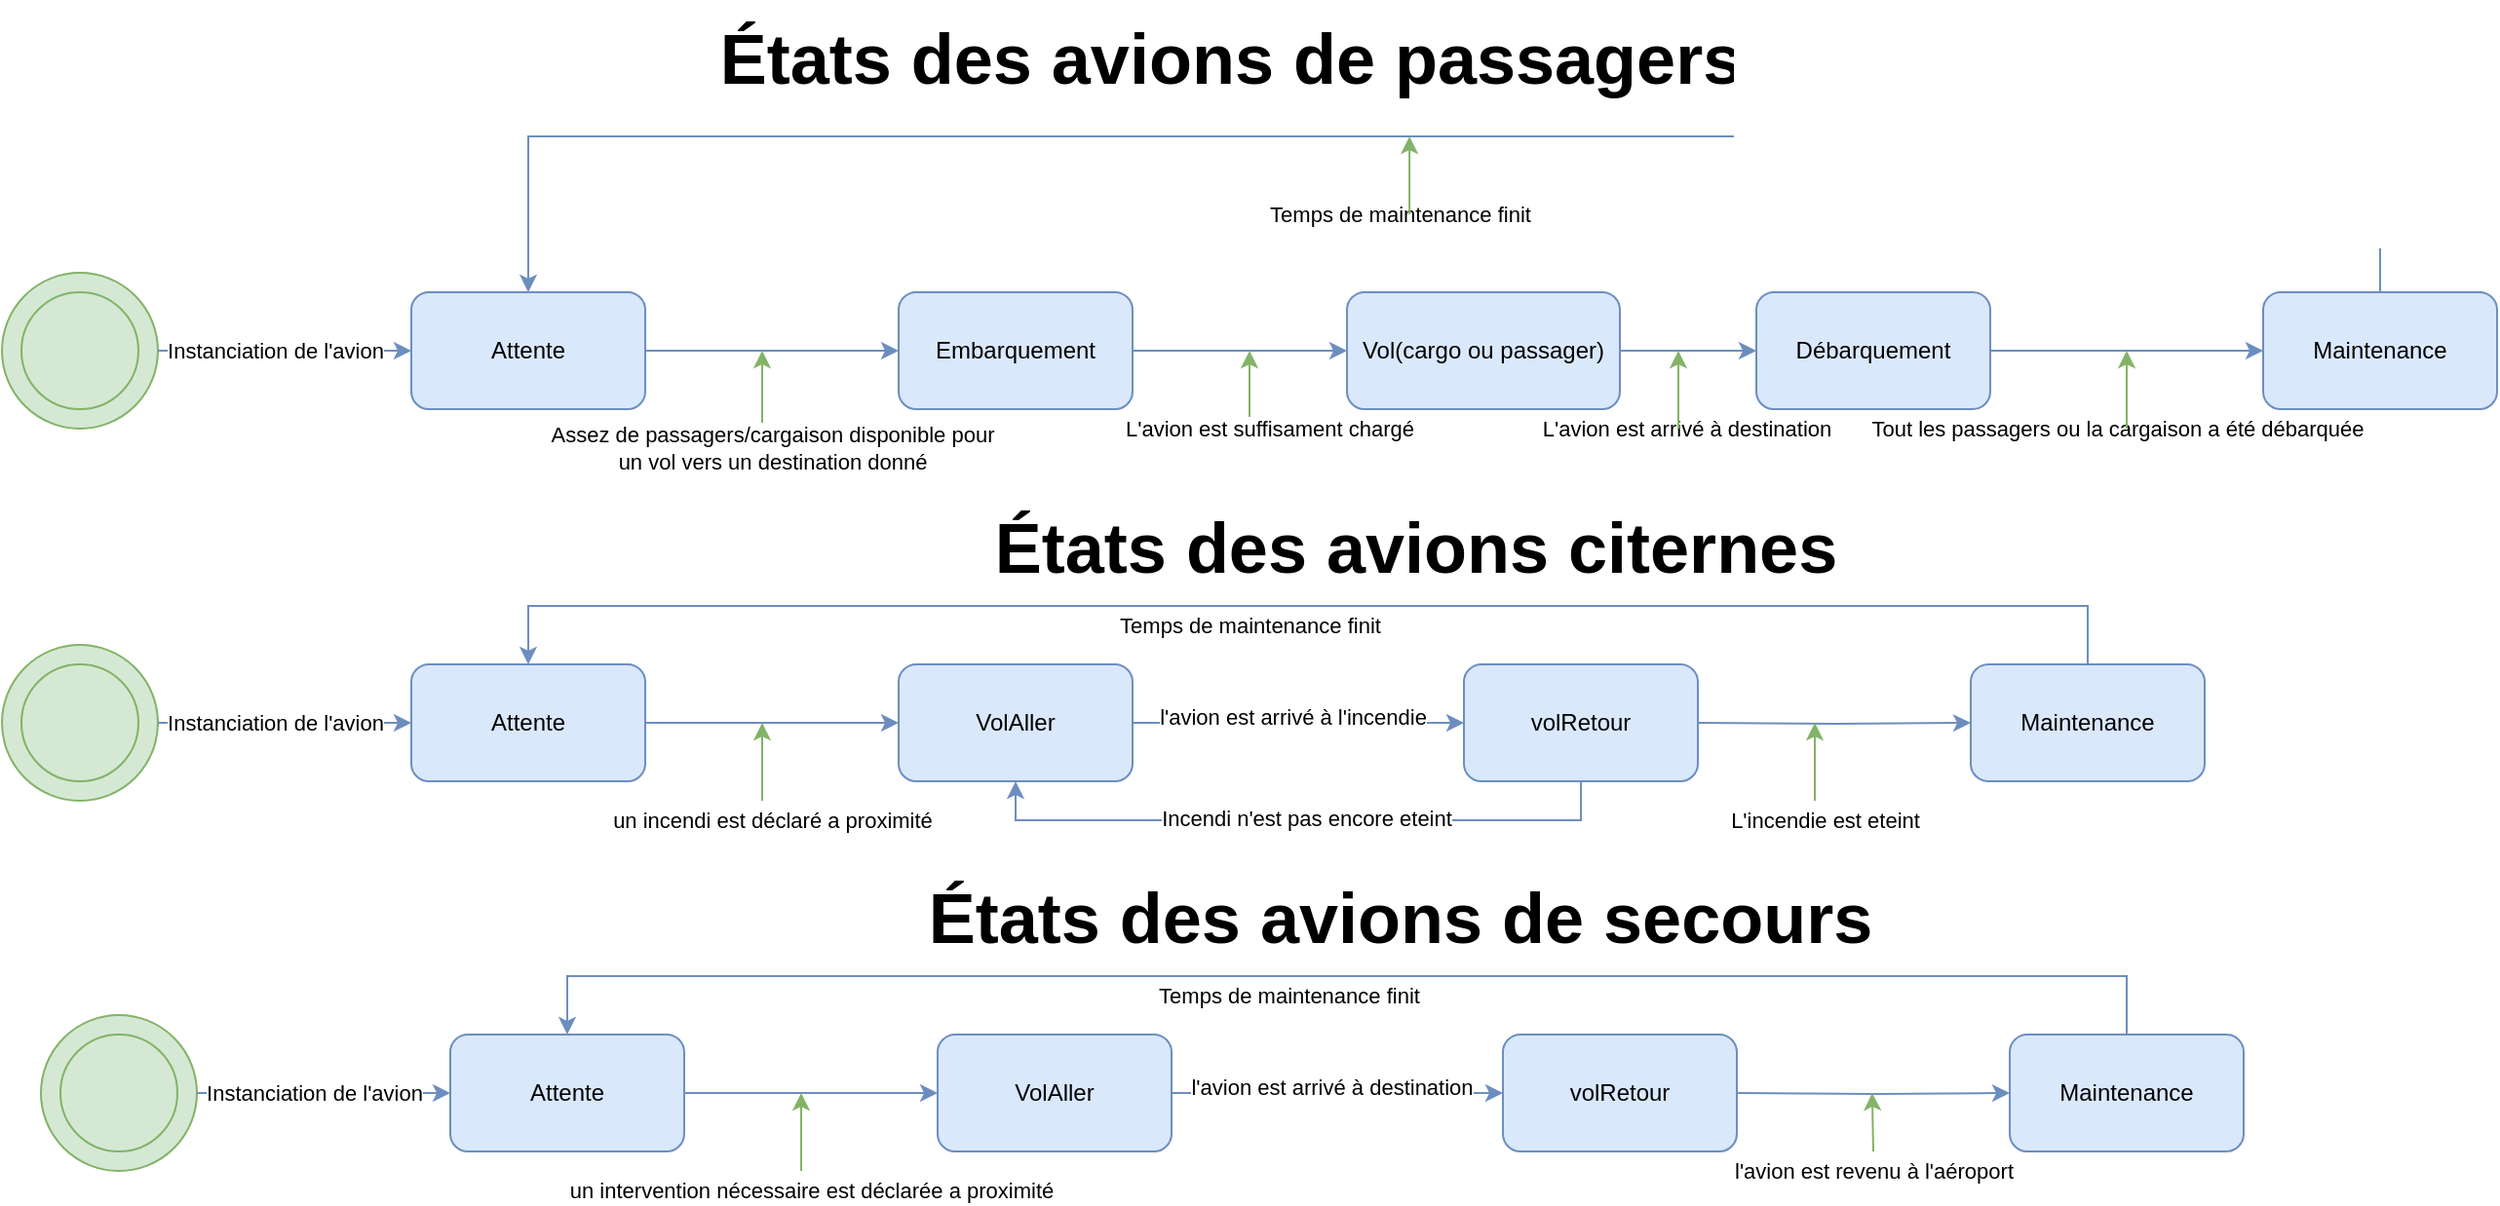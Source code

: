 <mxfile version="26.3.0">
  <diagram name="Page-1" id="kgnmkztadasvNqB1lCAR">
    <mxGraphModel dx="1607" dy="928" grid="1" gridSize="10" guides="1" tooltips="1" connect="1" arrows="1" fold="1" page="1" pageScale="1" pageWidth="850" pageHeight="1100" math="0" shadow="0">
      <root>
        <mxCell id="0" />
        <mxCell id="1" parent="0" />
        <mxCell id="qm3uMAphaem3InAArTcg-3" value="" style="group" vertex="1" connectable="0" parent="1">
          <mxGeometry x="30" y="349" width="80" height="80" as="geometry" />
        </mxCell>
        <mxCell id="qm3uMAphaem3InAArTcg-1" value="" style="ellipse;whiteSpace=wrap;html=1;aspect=fixed;fillColor=#d5e8d4;strokeColor=#82b366;" vertex="1" parent="qm3uMAphaem3InAArTcg-3">
          <mxGeometry width="80" height="80" as="geometry" />
        </mxCell>
        <mxCell id="qm3uMAphaem3InAArTcg-2" value="" style="ellipse;whiteSpace=wrap;html=1;aspect=fixed;fillColor=#d5e8d4;strokeColor=#82b366;" vertex="1" parent="qm3uMAphaem3InAArTcg-3">
          <mxGeometry x="10" y="10" width="60" height="60" as="geometry" />
        </mxCell>
        <mxCell id="qm3uMAphaem3InAArTcg-10" style="edgeStyle=orthogonalEdgeStyle;rounded=0;orthogonalLoop=1;jettySize=auto;html=1;exitX=1;exitY=0.5;exitDx=0;exitDy=0;fillColor=#dae8fc;strokeColor=#6c8ebf;" edge="1" parent="1" source="qm3uMAphaem3InAArTcg-4" target="qm3uMAphaem3InAArTcg-5">
          <mxGeometry relative="1" as="geometry" />
        </mxCell>
        <mxCell id="qm3uMAphaem3InAArTcg-4" value="Attente" style="rounded=1;whiteSpace=wrap;html=1;fillColor=#dae8fc;strokeColor=#6c8ebf;" vertex="1" parent="1">
          <mxGeometry x="240" y="359" width="120" height="60" as="geometry" />
        </mxCell>
        <mxCell id="qm3uMAphaem3InAArTcg-11" style="edgeStyle=orthogonalEdgeStyle;rounded=0;orthogonalLoop=1;jettySize=auto;html=1;exitX=1;exitY=0.5;exitDx=0;exitDy=0;fillColor=#dae8fc;strokeColor=#6c8ebf;" edge="1" parent="1" source="qm3uMAphaem3InAArTcg-5" target="qm3uMAphaem3InAArTcg-6">
          <mxGeometry relative="1" as="geometry" />
        </mxCell>
        <mxCell id="qm3uMAphaem3InAArTcg-5" value="Embarquement" style="rounded=1;whiteSpace=wrap;html=1;fillColor=#dae8fc;strokeColor=#6c8ebf;" vertex="1" parent="1">
          <mxGeometry x="490" y="359" width="120" height="60" as="geometry" />
        </mxCell>
        <mxCell id="qm3uMAphaem3InAArTcg-12" style="edgeStyle=orthogonalEdgeStyle;rounded=0;orthogonalLoop=1;jettySize=auto;html=1;exitX=1;exitY=0.5;exitDx=0;exitDy=0;entryX=0;entryY=0.5;entryDx=0;entryDy=0;fillColor=#dae8fc;strokeColor=#6c8ebf;" edge="1" parent="1" source="qm3uMAphaem3InAArTcg-6" target="qm3uMAphaem3InAArTcg-7">
          <mxGeometry relative="1" as="geometry" />
        </mxCell>
        <mxCell id="qm3uMAphaem3InAArTcg-17" value="L&#39;avion est arrivé à destination" style="edgeLabel;html=1;align=center;verticalAlign=middle;resizable=0;points=[];" vertex="1" connectable="0" parent="qm3uMAphaem3InAArTcg-12">
          <mxGeometry x="-0.044" y="-3" relative="1" as="geometry">
            <mxPoint y="37" as="offset" />
          </mxGeometry>
        </mxCell>
        <mxCell id="qm3uMAphaem3InAArTcg-6" value="Vol(cargo ou passager)" style="rounded=1;whiteSpace=wrap;html=1;fillColor=#dae8fc;strokeColor=#6c8ebf;" vertex="1" parent="1">
          <mxGeometry x="720" y="359" width="140" height="60" as="geometry" />
        </mxCell>
        <mxCell id="qm3uMAphaem3InAArTcg-13" style="edgeStyle=orthogonalEdgeStyle;rounded=0;orthogonalLoop=1;jettySize=auto;html=1;exitX=1;exitY=0.5;exitDx=0;exitDy=0;entryX=0;entryY=0.5;entryDx=0;entryDy=0;fillColor=#dae8fc;strokeColor=#6c8ebf;" edge="1" parent="1" source="qm3uMAphaem3InAArTcg-7" target="qm3uMAphaem3InAArTcg-8">
          <mxGeometry relative="1" as="geometry" />
        </mxCell>
        <mxCell id="qm3uMAphaem3InAArTcg-16" value="Tout les passagers ou la cargaison a été débarquée" style="edgeLabel;html=1;align=center;verticalAlign=middle;resizable=0;points=[];" vertex="1" connectable="0" parent="qm3uMAphaem3InAArTcg-13">
          <mxGeometry x="-0.082" y="1" relative="1" as="geometry">
            <mxPoint y="41" as="offset" />
          </mxGeometry>
        </mxCell>
        <mxCell id="qm3uMAphaem3InAArTcg-7" value="Débarquement" style="rounded=1;whiteSpace=wrap;html=1;fillColor=#dae8fc;strokeColor=#6c8ebf;" vertex="1" parent="1">
          <mxGeometry x="930" y="359" width="120" height="60" as="geometry" />
        </mxCell>
        <mxCell id="qm3uMAphaem3InAArTcg-14" style="edgeStyle=orthogonalEdgeStyle;rounded=0;orthogonalLoop=1;jettySize=auto;html=1;exitX=0.5;exitY=0;exitDx=0;exitDy=0;entryX=0.5;entryY=0;entryDx=0;entryDy=0;fillColor=#dae8fc;strokeColor=#6c8ebf;" edge="1" parent="1" source="qm3uMAphaem3InAArTcg-8" target="qm3uMAphaem3InAArTcg-4">
          <mxGeometry relative="1" as="geometry">
            <Array as="points">
              <mxPoint x="1250" y="279" />
              <mxPoint x="300" y="279" />
            </Array>
          </mxGeometry>
        </mxCell>
        <mxCell id="qm3uMAphaem3InAArTcg-8" value="Maintenance" style="rounded=1;whiteSpace=wrap;html=1;fillColor=#dae8fc;strokeColor=#6c8ebf;" vertex="1" parent="1">
          <mxGeometry x="1190" y="359" width="120" height="60" as="geometry" />
        </mxCell>
        <mxCell id="qm3uMAphaem3InAArTcg-9" style="edgeStyle=orthogonalEdgeStyle;rounded=0;orthogonalLoop=1;jettySize=auto;html=1;exitX=1;exitY=0.5;exitDx=0;exitDy=0;fillColor=#dae8fc;strokeColor=#6c8ebf;" edge="1" parent="1" source="qm3uMAphaem3InAArTcg-1" target="qm3uMAphaem3InAArTcg-4">
          <mxGeometry relative="1" as="geometry" />
        </mxCell>
        <mxCell id="qm3uMAphaem3InAArTcg-15" value="Instanciation de l&#39;avion" style="edgeLabel;html=1;align=center;verticalAlign=middle;resizable=0;points=[];" vertex="1" connectable="0" parent="qm3uMAphaem3InAArTcg-9">
          <mxGeometry x="0.017" relative="1" as="geometry">
            <mxPoint x="-6" as="offset" />
          </mxGeometry>
        </mxCell>
        <mxCell id="qm3uMAphaem3InAArTcg-18" value="" style="endArrow=classic;html=1;rounded=0;fillColor=#d5e8d4;strokeColor=#82b366;" edge="1" parent="1">
          <mxGeometry width="50" height="50" relative="1" as="geometry">
            <mxPoint x="1120" y="429" as="sourcePoint" />
            <mxPoint x="1120" y="389" as="targetPoint" />
          </mxGeometry>
        </mxCell>
        <mxCell id="qm3uMAphaem3InAArTcg-19" value="" style="endArrow=classic;html=1;rounded=0;fillColor=#d5e8d4;strokeColor=#82b366;" edge="1" parent="1">
          <mxGeometry width="50" height="50" relative="1" as="geometry">
            <mxPoint x="890" y="429" as="sourcePoint" />
            <mxPoint x="890" y="389" as="targetPoint" />
          </mxGeometry>
        </mxCell>
        <mxCell id="qm3uMAphaem3InAArTcg-20" value="" style="endArrow=classic;html=1;rounded=0;fillColor=#d5e8d4;strokeColor=#82b366;" edge="1" parent="1">
          <mxGeometry width="50" height="50" relative="1" as="geometry">
            <mxPoint x="670" y="429" as="sourcePoint" />
            <mxPoint x="670" y="389" as="targetPoint" />
          </mxGeometry>
        </mxCell>
        <mxCell id="qm3uMAphaem3InAArTcg-21" value="L&#39;avion est suffisament chargé" style="edgeLabel;html=1;align=center;verticalAlign=middle;resizable=0;points=[];" vertex="1" connectable="0" parent="1">
          <mxGeometry x="680.003" y="429" as="geometry" />
        </mxCell>
        <mxCell id="qm3uMAphaem3InAArTcg-22" value="États des avions de passagers/cargaison" style="text;html=1;align=center;verticalAlign=middle;resizable=0;points=[];autosize=1;strokeColor=none;fillColor=none;fontSize=36;fontStyle=1" vertex="1" parent="1">
          <mxGeometry x="410" y="209" width="680" height="60" as="geometry" />
        </mxCell>
        <mxCell id="qm3uMAphaem3InAArTcg-23" value="Temps de maintenance finit" style="edgeLabel;html=1;align=center;verticalAlign=middle;resizable=0;points=[];" vertex="1" connectable="0" parent="1">
          <mxGeometry x="746.766" y="319" as="geometry" />
        </mxCell>
        <mxCell id="qm3uMAphaem3InAArTcg-24" value="" style="endArrow=classic;html=1;rounded=0;fillColor=#d5e8d4;strokeColor=#82b366;" edge="1" parent="1">
          <mxGeometry width="50" height="50" relative="1" as="geometry">
            <mxPoint x="752.06" y="319" as="sourcePoint" />
            <mxPoint x="752.06" y="279" as="targetPoint" />
          </mxGeometry>
        </mxCell>
        <mxCell id="qm3uMAphaem3InAArTcg-25" value="" style="endArrow=classic;html=1;rounded=0;fillColor=#d5e8d4;strokeColor=#82b366;" edge="1" parent="1">
          <mxGeometry width="50" height="50" relative="1" as="geometry">
            <mxPoint x="420" y="429" as="sourcePoint" />
            <mxPoint x="420" y="389" as="targetPoint" />
          </mxGeometry>
        </mxCell>
        <mxCell id="qm3uMAphaem3InAArTcg-26" value="Assez de passagers/cargaison disponible pour&lt;div&gt;un vol vers un destination donné&lt;/div&gt;" style="edgeLabel;html=1;align=center;verticalAlign=middle;resizable=0;points=[];" vertex="1" connectable="0" parent="1">
          <mxGeometry x="425.003" y="439" as="geometry" />
        </mxCell>
        <mxCell id="qm3uMAphaem3InAArTcg-27" value="États des avions citernes" style="text;html=1;align=center;verticalAlign=middle;resizable=0;points=[];autosize=1;strokeColor=none;fillColor=none;fontSize=36;fontStyle=1" vertex="1" parent="1">
          <mxGeometry x="545" y="460" width="420" height="60" as="geometry" />
        </mxCell>
        <mxCell id="qm3uMAphaem3InAArTcg-28" value="" style="group" vertex="1" connectable="0" parent="1">
          <mxGeometry x="30" y="540" width="80" height="80" as="geometry" />
        </mxCell>
        <mxCell id="qm3uMAphaem3InAArTcg-29" value="" style="ellipse;whiteSpace=wrap;html=1;aspect=fixed;fillColor=#d5e8d4;strokeColor=#82b366;" vertex="1" parent="qm3uMAphaem3InAArTcg-28">
          <mxGeometry width="80" height="80" as="geometry" />
        </mxCell>
        <mxCell id="qm3uMAphaem3InAArTcg-30" value="" style="ellipse;whiteSpace=wrap;html=1;aspect=fixed;fillColor=#d5e8d4;strokeColor=#82b366;" vertex="1" parent="qm3uMAphaem3InAArTcg-28">
          <mxGeometry x="10" y="10" width="60" height="60" as="geometry" />
        </mxCell>
        <mxCell id="qm3uMAphaem3InAArTcg-31" value="Attente" style="rounded=1;whiteSpace=wrap;html=1;fillColor=#dae8fc;strokeColor=#6c8ebf;" vertex="1" parent="1">
          <mxGeometry x="240" y="550" width="120" height="60" as="geometry" />
        </mxCell>
        <mxCell id="qm3uMAphaem3InAArTcg-33" style="edgeStyle=orthogonalEdgeStyle;rounded=0;orthogonalLoop=1;jettySize=auto;html=1;exitX=1;exitY=0.5;exitDx=0;exitDy=0;fillColor=#dae8fc;strokeColor=#6c8ebf;entryX=0;entryY=0.5;entryDx=0;entryDy=0;" edge="1" parent="1" source="qm3uMAphaem3InAArTcg-29" target="qm3uMAphaem3InAArTcg-31">
          <mxGeometry relative="1" as="geometry">
            <mxPoint x="120" y="350" as="sourcePoint" />
            <mxPoint x="250" y="350" as="targetPoint" />
          </mxGeometry>
        </mxCell>
        <mxCell id="qm3uMAphaem3InAArTcg-34" value="Instanciation de l&#39;avion" style="edgeLabel;html=1;align=center;verticalAlign=middle;resizable=0;points=[];" vertex="1" connectable="0" parent="qm3uMAphaem3InAArTcg-33">
          <mxGeometry x="0.017" relative="1" as="geometry">
            <mxPoint x="-6" as="offset" />
          </mxGeometry>
        </mxCell>
        <mxCell id="qm3uMAphaem3InAArTcg-40" style="edgeStyle=orthogonalEdgeStyle;rounded=0;orthogonalLoop=1;jettySize=auto;html=1;exitX=1;exitY=0.5;exitDx=0;exitDy=0;entryX=0;entryY=0.5;entryDx=0;entryDy=0;fillColor=#dae8fc;strokeColor=#6c8ebf;" edge="1" parent="1" source="qm3uMAphaem3InAArTcg-35" target="qm3uMAphaem3InAArTcg-36">
          <mxGeometry relative="1" as="geometry" />
        </mxCell>
        <mxCell id="qm3uMAphaem3InAArTcg-43" value="l&#39;avion est arrivé à l&#39;incendie" style="edgeLabel;html=1;align=center;verticalAlign=middle;resizable=0;points=[];" vertex="1" connectable="0" parent="qm3uMAphaem3InAArTcg-40">
          <mxGeometry x="-0.035" y="3" relative="1" as="geometry">
            <mxPoint as="offset" />
          </mxGeometry>
        </mxCell>
        <mxCell id="qm3uMAphaem3InAArTcg-35" value="VolAller" style="rounded=1;whiteSpace=wrap;html=1;fillColor=#dae8fc;strokeColor=#6c8ebf;" vertex="1" parent="1">
          <mxGeometry x="490" y="550" width="120" height="60" as="geometry" />
        </mxCell>
        <mxCell id="qm3uMAphaem3InAArTcg-36" value="volRetour" style="rounded=1;whiteSpace=wrap;html=1;fillColor=#dae8fc;strokeColor=#6c8ebf;" vertex="1" parent="1">
          <mxGeometry x="780" y="550" width="120" height="60" as="geometry" />
        </mxCell>
        <mxCell id="qm3uMAphaem3InAArTcg-37" style="edgeStyle=orthogonalEdgeStyle;rounded=0;orthogonalLoop=1;jettySize=auto;html=1;exitX=1;exitY=0.5;exitDx=0;exitDy=0;fillColor=#dae8fc;strokeColor=#6c8ebf;" edge="1" parent="1">
          <mxGeometry relative="1" as="geometry">
            <mxPoint x="360" y="580" as="sourcePoint" />
            <mxPoint x="490" y="580" as="targetPoint" />
          </mxGeometry>
        </mxCell>
        <mxCell id="qm3uMAphaem3InAArTcg-38" value="" style="endArrow=classic;html=1;rounded=0;fillColor=#d5e8d4;strokeColor=#82b366;" edge="1" parent="1">
          <mxGeometry width="50" height="50" relative="1" as="geometry">
            <mxPoint x="420" y="620" as="sourcePoint" />
            <mxPoint x="420" y="580" as="targetPoint" />
          </mxGeometry>
        </mxCell>
        <mxCell id="qm3uMAphaem3InAArTcg-39" value="un incendi est déclaré a proximité" style="edgeLabel;html=1;align=center;verticalAlign=middle;resizable=0;points=[];" vertex="1" connectable="0" parent="1">
          <mxGeometry x="425.003" y="630" as="geometry" />
        </mxCell>
        <mxCell id="qm3uMAphaem3InAArTcg-41" style="edgeStyle=orthogonalEdgeStyle;rounded=0;orthogonalLoop=1;jettySize=auto;html=1;exitX=0.5;exitY=1;exitDx=0;exitDy=0;entryX=0.5;entryY=1;entryDx=0;entryDy=0;fillColor=#dae8fc;strokeColor=#6c8ebf;" edge="1" parent="1" source="qm3uMAphaem3InAArTcg-36" target="qm3uMAphaem3InAArTcg-35">
          <mxGeometry relative="1" as="geometry">
            <mxPoint x="630" y="660" as="sourcePoint" />
            <mxPoint x="740" y="660" as="targetPoint" />
          </mxGeometry>
        </mxCell>
        <mxCell id="qm3uMAphaem3InAArTcg-42" value="Incendi n&#39;est pas encore eteint" style="edgeLabel;html=1;align=center;verticalAlign=middle;resizable=0;points=[];" vertex="1" connectable="0" parent="qm3uMAphaem3InAArTcg-41">
          <mxGeometry x="-0.022" y="-1" relative="1" as="geometry">
            <mxPoint as="offset" />
          </mxGeometry>
        </mxCell>
        <mxCell id="qm3uMAphaem3InAArTcg-44" value="Maintenance" style="rounded=1;whiteSpace=wrap;html=1;fillColor=#dae8fc;strokeColor=#6c8ebf;" vertex="1" parent="1">
          <mxGeometry x="1040" y="550" width="120" height="60" as="geometry" />
        </mxCell>
        <mxCell id="qm3uMAphaem3InAArTcg-48" style="edgeStyle=orthogonalEdgeStyle;rounded=0;orthogonalLoop=1;jettySize=auto;html=1;exitX=1;exitY=0.5;exitDx=0;exitDy=0;fillColor=#dae8fc;strokeColor=#6c8ebf;entryX=0;entryY=0.5;entryDx=0;entryDy=0;" edge="1" parent="1" target="qm3uMAphaem3InAArTcg-44">
          <mxGeometry relative="1" as="geometry">
            <mxPoint x="900" y="580" as="sourcePoint" />
            <mxPoint x="1030" y="580" as="targetPoint" />
          </mxGeometry>
        </mxCell>
        <mxCell id="qm3uMAphaem3InAArTcg-49" value="" style="endArrow=classic;html=1;rounded=0;fillColor=#d5e8d4;strokeColor=#82b366;" edge="1" parent="1">
          <mxGeometry width="50" height="50" relative="1" as="geometry">
            <mxPoint x="960" y="620" as="sourcePoint" />
            <mxPoint x="960" y="580" as="targetPoint" />
          </mxGeometry>
        </mxCell>
        <mxCell id="qm3uMAphaem3InAArTcg-50" value="L&#39;incendie est eteint" style="edgeLabel;html=1;align=center;verticalAlign=middle;resizable=0;points=[];" vertex="1" connectable="0" parent="1">
          <mxGeometry x="965.003" y="630" as="geometry" />
        </mxCell>
        <mxCell id="qm3uMAphaem3InAArTcg-51" style="edgeStyle=orthogonalEdgeStyle;rounded=0;orthogonalLoop=1;jettySize=auto;html=1;exitX=0.5;exitY=0;exitDx=0;exitDy=0;entryX=0.5;entryY=0;entryDx=0;entryDy=0;fillColor=#dae8fc;strokeColor=#6c8ebf;" edge="1" parent="1" source="qm3uMAphaem3InAArTcg-44" target="qm3uMAphaem3InAArTcg-31">
          <mxGeometry relative="1" as="geometry">
            <mxPoint x="1260" y="320" as="sourcePoint" />
            <mxPoint x="310" y="320" as="targetPoint" />
            <Array as="points">
              <mxPoint x="1100" y="520" />
              <mxPoint x="300" y="520" />
            </Array>
          </mxGeometry>
        </mxCell>
        <mxCell id="qm3uMAphaem3InAArTcg-52" value="Temps de maintenance finit" style="edgeLabel;html=1;align=center;verticalAlign=middle;resizable=0;points=[];" vertex="1" connectable="0" parent="1">
          <mxGeometry x="669.996" y="530" as="geometry" />
        </mxCell>
        <mxCell id="qm3uMAphaem3InAArTcg-53" value="États des avions de secours" style="text;html=1;align=center;verticalAlign=middle;resizable=0;points=[];autosize=1;strokeColor=none;fillColor=none;fontSize=36;fontStyle=1" vertex="1" parent="1">
          <mxGeometry x="511.77" y="650" width="470" height="60" as="geometry" />
        </mxCell>
        <mxCell id="qm3uMAphaem3InAArTcg-75" value="" style="group" vertex="1" connectable="0" parent="1">
          <mxGeometry x="50" y="730" width="80" height="80" as="geometry" />
        </mxCell>
        <mxCell id="qm3uMAphaem3InAArTcg-76" value="" style="ellipse;whiteSpace=wrap;html=1;aspect=fixed;fillColor=#d5e8d4;strokeColor=#82b366;" vertex="1" parent="qm3uMAphaem3InAArTcg-75">
          <mxGeometry width="80" height="80" as="geometry" />
        </mxCell>
        <mxCell id="qm3uMAphaem3InAArTcg-77" value="" style="ellipse;whiteSpace=wrap;html=1;aspect=fixed;fillColor=#d5e8d4;strokeColor=#82b366;" vertex="1" parent="qm3uMAphaem3InAArTcg-75">
          <mxGeometry x="10" y="10" width="60" height="60" as="geometry" />
        </mxCell>
        <mxCell id="qm3uMAphaem3InAArTcg-78" value="Attente" style="rounded=1;whiteSpace=wrap;html=1;fillColor=#dae8fc;strokeColor=#6c8ebf;" vertex="1" parent="1">
          <mxGeometry x="260" y="740" width="120" height="60" as="geometry" />
        </mxCell>
        <mxCell id="qm3uMAphaem3InAArTcg-79" style="edgeStyle=orthogonalEdgeStyle;rounded=0;orthogonalLoop=1;jettySize=auto;html=1;exitX=1;exitY=0.5;exitDx=0;exitDy=0;fillColor=#dae8fc;strokeColor=#6c8ebf;entryX=0;entryY=0.5;entryDx=0;entryDy=0;" edge="1" parent="1" source="qm3uMAphaem3InAArTcg-76" target="qm3uMAphaem3InAArTcg-78">
          <mxGeometry relative="1" as="geometry">
            <mxPoint x="140" y="540" as="sourcePoint" />
            <mxPoint x="270" y="540" as="targetPoint" />
          </mxGeometry>
        </mxCell>
        <mxCell id="qm3uMAphaem3InAArTcg-80" value="Instanciation de l&#39;avion" style="edgeLabel;html=1;align=center;verticalAlign=middle;resizable=0;points=[];" vertex="1" connectable="0" parent="qm3uMAphaem3InAArTcg-79">
          <mxGeometry x="0.017" relative="1" as="geometry">
            <mxPoint x="-6" as="offset" />
          </mxGeometry>
        </mxCell>
        <mxCell id="qm3uMAphaem3InAArTcg-81" style="edgeStyle=orthogonalEdgeStyle;rounded=0;orthogonalLoop=1;jettySize=auto;html=1;exitX=1;exitY=0.5;exitDx=0;exitDy=0;entryX=0;entryY=0.5;entryDx=0;entryDy=0;fillColor=#dae8fc;strokeColor=#6c8ebf;" edge="1" parent="1" source="qm3uMAphaem3InAArTcg-83" target="qm3uMAphaem3InAArTcg-84">
          <mxGeometry relative="1" as="geometry" />
        </mxCell>
        <mxCell id="qm3uMAphaem3InAArTcg-82" value="l&#39;avion est arrivé à destination" style="edgeLabel;html=1;align=center;verticalAlign=middle;resizable=0;points=[];" vertex="1" connectable="0" parent="qm3uMAphaem3InAArTcg-81">
          <mxGeometry x="-0.035" y="3" relative="1" as="geometry">
            <mxPoint as="offset" />
          </mxGeometry>
        </mxCell>
        <mxCell id="qm3uMAphaem3InAArTcg-83" value="VolAller" style="rounded=1;whiteSpace=wrap;html=1;fillColor=#dae8fc;strokeColor=#6c8ebf;" vertex="1" parent="1">
          <mxGeometry x="510" y="740" width="120" height="60" as="geometry" />
        </mxCell>
        <mxCell id="qm3uMAphaem3InAArTcg-84" value="volRetour" style="rounded=1;whiteSpace=wrap;html=1;fillColor=#dae8fc;strokeColor=#6c8ebf;" vertex="1" parent="1">
          <mxGeometry x="800" y="740" width="120" height="60" as="geometry" />
        </mxCell>
        <mxCell id="qm3uMAphaem3InAArTcg-85" style="edgeStyle=orthogonalEdgeStyle;rounded=0;orthogonalLoop=1;jettySize=auto;html=1;exitX=1;exitY=0.5;exitDx=0;exitDy=0;fillColor=#dae8fc;strokeColor=#6c8ebf;" edge="1" parent="1">
          <mxGeometry relative="1" as="geometry">
            <mxPoint x="380" y="770" as="sourcePoint" />
            <mxPoint x="510" y="770" as="targetPoint" />
          </mxGeometry>
        </mxCell>
        <mxCell id="qm3uMAphaem3InAArTcg-86" value="" style="endArrow=classic;html=1;rounded=0;fillColor=#d5e8d4;strokeColor=#82b366;" edge="1" parent="1">
          <mxGeometry width="50" height="50" relative="1" as="geometry">
            <mxPoint x="440" y="810" as="sourcePoint" />
            <mxPoint x="440" y="770" as="targetPoint" />
          </mxGeometry>
        </mxCell>
        <mxCell id="qm3uMAphaem3InAArTcg-87" value="un intervention nécessaire est déclarée a proximité" style="edgeLabel;html=1;align=center;verticalAlign=middle;resizable=0;points=[];" vertex="1" connectable="0" parent="1">
          <mxGeometry x="445.003" y="820" as="geometry" />
        </mxCell>
        <mxCell id="qm3uMAphaem3InAArTcg-90" value="Maintenance" style="rounded=1;whiteSpace=wrap;html=1;fillColor=#dae8fc;strokeColor=#6c8ebf;" vertex="1" parent="1">
          <mxGeometry x="1060" y="740" width="120" height="60" as="geometry" />
        </mxCell>
        <mxCell id="qm3uMAphaem3InAArTcg-91" style="edgeStyle=orthogonalEdgeStyle;rounded=0;orthogonalLoop=1;jettySize=auto;html=1;exitX=1;exitY=0.5;exitDx=0;exitDy=0;fillColor=#dae8fc;strokeColor=#6c8ebf;entryX=0;entryY=0.5;entryDx=0;entryDy=0;" edge="1" parent="1" target="qm3uMAphaem3InAArTcg-90">
          <mxGeometry relative="1" as="geometry">
            <mxPoint x="920" y="770" as="sourcePoint" />
            <mxPoint x="1050" y="770" as="targetPoint" />
          </mxGeometry>
        </mxCell>
        <mxCell id="qm3uMAphaem3InAArTcg-94" style="edgeStyle=orthogonalEdgeStyle;rounded=0;orthogonalLoop=1;jettySize=auto;html=1;exitX=0.5;exitY=0;exitDx=0;exitDy=0;entryX=0.5;entryY=0;entryDx=0;entryDy=0;fillColor=#dae8fc;strokeColor=#6c8ebf;" edge="1" parent="1" source="qm3uMAphaem3InAArTcg-90" target="qm3uMAphaem3InAArTcg-78">
          <mxGeometry relative="1" as="geometry">
            <mxPoint x="1280" y="510" as="sourcePoint" />
            <mxPoint x="330" y="510" as="targetPoint" />
            <Array as="points">
              <mxPoint x="1120" y="710" />
              <mxPoint x="320" y="710" />
            </Array>
          </mxGeometry>
        </mxCell>
        <mxCell id="qm3uMAphaem3InAArTcg-95" value="Temps de maintenance finit" style="edgeLabel;html=1;align=center;verticalAlign=middle;resizable=0;points=[];" vertex="1" connectable="0" parent="1">
          <mxGeometry x="689.996" y="720" as="geometry" />
        </mxCell>
        <mxCell id="qm3uMAphaem3InAArTcg-96" value="l&#39;avion est revenu à l&#39;aéroport" style="edgeLabel;html=1;align=center;verticalAlign=middle;resizable=0;points=[];" vertex="1" connectable="0" parent="1">
          <mxGeometry x="989.996" y="810" as="geometry" />
        </mxCell>
        <mxCell id="qm3uMAphaem3InAArTcg-97" value="" style="endArrow=classic;html=1;rounded=0;fillColor=#d5e8d4;strokeColor=#82b366;" edge="1" parent="1">
          <mxGeometry width="50" height="50" relative="1" as="geometry">
            <mxPoint x="990" y="800" as="sourcePoint" />
            <mxPoint x="989.42" y="770" as="targetPoint" />
          </mxGeometry>
        </mxCell>
      </root>
    </mxGraphModel>
  </diagram>
</mxfile>
